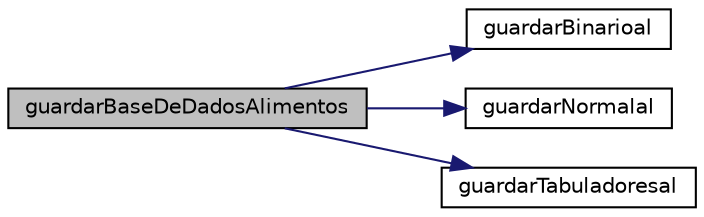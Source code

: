 digraph "guardarBaseDeDadosAlimentos"
{
 // LATEX_PDF_SIZE
  edge [fontname="Helvetica",fontsize="10",labelfontname="Helvetica",labelfontsize="10"];
  node [fontname="Helvetica",fontsize="10",shape=record];
  rankdir="LR";
  Node1 [label="guardarBaseDeDadosAlimentos",height=0.2,width=0.4,color="black", fillcolor="grey75", style="filled", fontcolor="black",tooltip="Função que chama as 3 funções de guardar ficheiros."];
  Node1 -> Node2 [color="midnightblue",fontsize="10",style="solid",fontname="Helvetica"];
  Node2 [label="guardarBinarioal",height=0.2,width=0.4,color="black", fillcolor="white", style="filled",URL="$Alimentos_8c.html#a3a02ee668a576dd2df8d0a140d9d9600",tooltip="Função que envia dados para o ficheiro txt em binario."];
  Node1 -> Node3 [color="midnightblue",fontsize="10",style="solid",fontname="Helvetica"];
  Node3 [label="guardarNormalal",height=0.2,width=0.4,color="black", fillcolor="white", style="filled",URL="$Alimentos_8c.html#a399146bf66513da5ba577e03ad949f94",tooltip="Função que envia dados para o ficheiro txt."];
  Node1 -> Node4 [color="midnightblue",fontsize="10",style="solid",fontname="Helvetica"];
  Node4 [label="guardarTabuladoresal",height=0.2,width=0.4,color="black", fillcolor="white", style="filled",URL="$Alimentos_8c.html#a7f46d8e2d3f96ebbc3aa14a2fbdf7d86",tooltip="Guardar dados no ficheiro txt com Tabs."];
}
